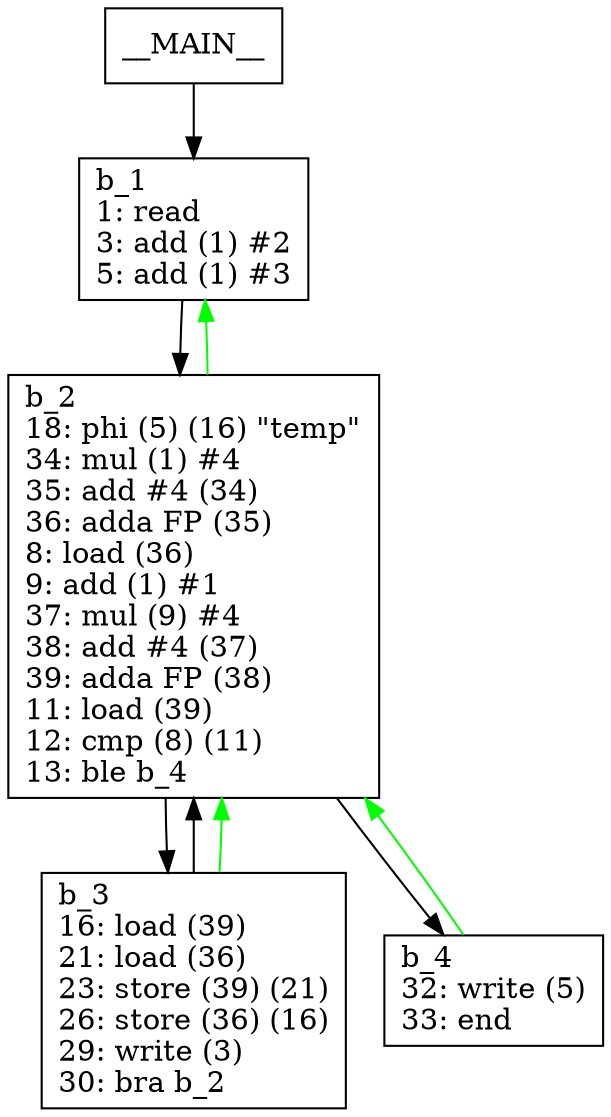 digraph Computation {
node [shape=box];
__MAIN__ -> b_1;
b_1 [label="b_1\l1: read\l3: add (1) #2\l5: add (1) #3\l"]
b_1 -> b_2;
b_2 [label="b_2\l18: phi (5) (16) \"temp\"\l34: mul (1) #4\l35: add #4 (34)\l36: adda FP (35)\l8: load (36)\l9: add (1) #1\l37: mul (9) #4\l38: add #4 (37)\l39: adda FP (38)\l11: load (39)\l12: cmp (8) (11)\l13: ble b_4\l"]
b_2 -> b_3;
b_3 [label="b_3\l16: load (39)\l21: load (36)\l23: store (39) (21)\l26: store (36) (16)\l29: write (3)\l30: bra b_2\l"]
b_3 -> b_2;
b_3 -> b_2[color="green"];
b_2 -> b_4;
b_4 [label="b_4\l32: write (5)\l33: end\l"]
b_4 -> b_2[color="green"];
b_2 -> b_1[color="green"];
}